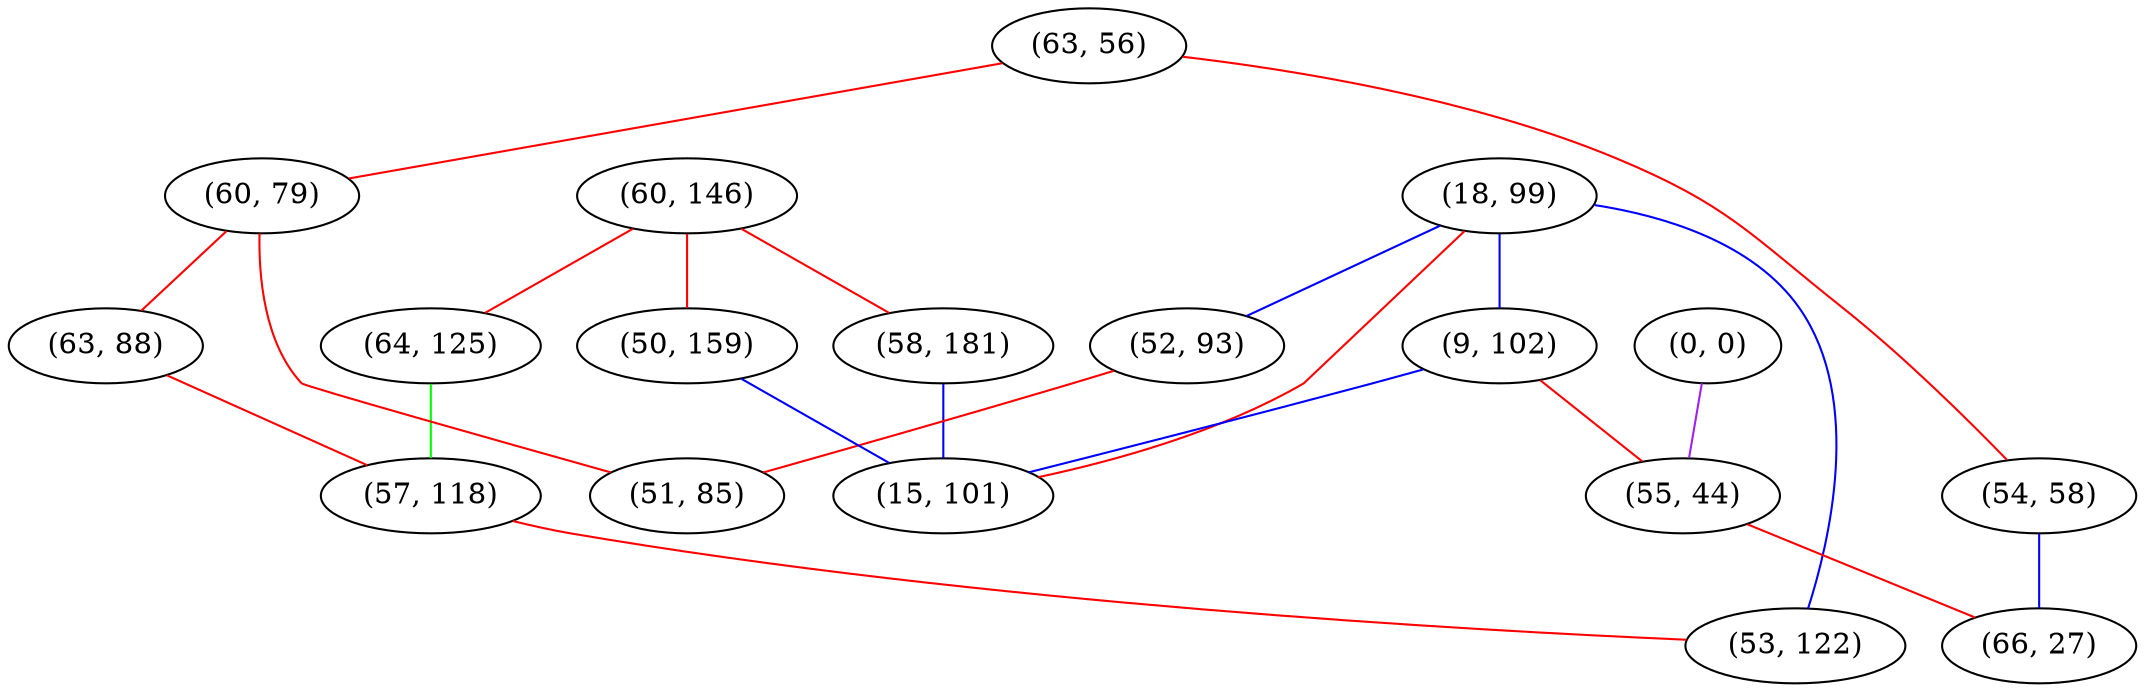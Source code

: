 graph "" {
"(60, 146)";
"(58, 181)";
"(0, 0)";
"(18, 99)";
"(63, 56)";
"(9, 102)";
"(64, 125)";
"(54, 58)";
"(52, 93)";
"(50, 159)";
"(60, 79)";
"(63, 88)";
"(57, 118)";
"(55, 44)";
"(53, 122)";
"(15, 101)";
"(66, 27)";
"(51, 85)";
"(60, 146)" -- "(50, 159)"  [color=red, key=0, weight=1];
"(60, 146)" -- "(58, 181)"  [color=red, key=0, weight=1];
"(60, 146)" -- "(64, 125)"  [color=red, key=0, weight=1];
"(58, 181)" -- "(15, 101)"  [color=blue, key=0, weight=3];
"(0, 0)" -- "(55, 44)"  [color=purple, key=0, weight=4];
"(18, 99)" -- "(52, 93)"  [color=blue, key=0, weight=3];
"(18, 99)" -- "(53, 122)"  [color=blue, key=0, weight=3];
"(18, 99)" -- "(15, 101)"  [color=red, key=0, weight=1];
"(18, 99)" -- "(9, 102)"  [color=blue, key=0, weight=3];
"(63, 56)" -- "(60, 79)"  [color=red, key=0, weight=1];
"(63, 56)" -- "(54, 58)"  [color=red, key=0, weight=1];
"(9, 102)" -- "(55, 44)"  [color=red, key=0, weight=1];
"(9, 102)" -- "(15, 101)"  [color=blue, key=0, weight=3];
"(64, 125)" -- "(57, 118)"  [color=green, key=0, weight=2];
"(54, 58)" -- "(66, 27)"  [color=blue, key=0, weight=3];
"(52, 93)" -- "(51, 85)"  [color=red, key=0, weight=1];
"(50, 159)" -- "(15, 101)"  [color=blue, key=0, weight=3];
"(60, 79)" -- "(63, 88)"  [color=red, key=0, weight=1];
"(60, 79)" -- "(51, 85)"  [color=red, key=0, weight=1];
"(63, 88)" -- "(57, 118)"  [color=red, key=0, weight=1];
"(57, 118)" -- "(53, 122)"  [color=red, key=0, weight=1];
"(55, 44)" -- "(66, 27)"  [color=red, key=0, weight=1];
}
